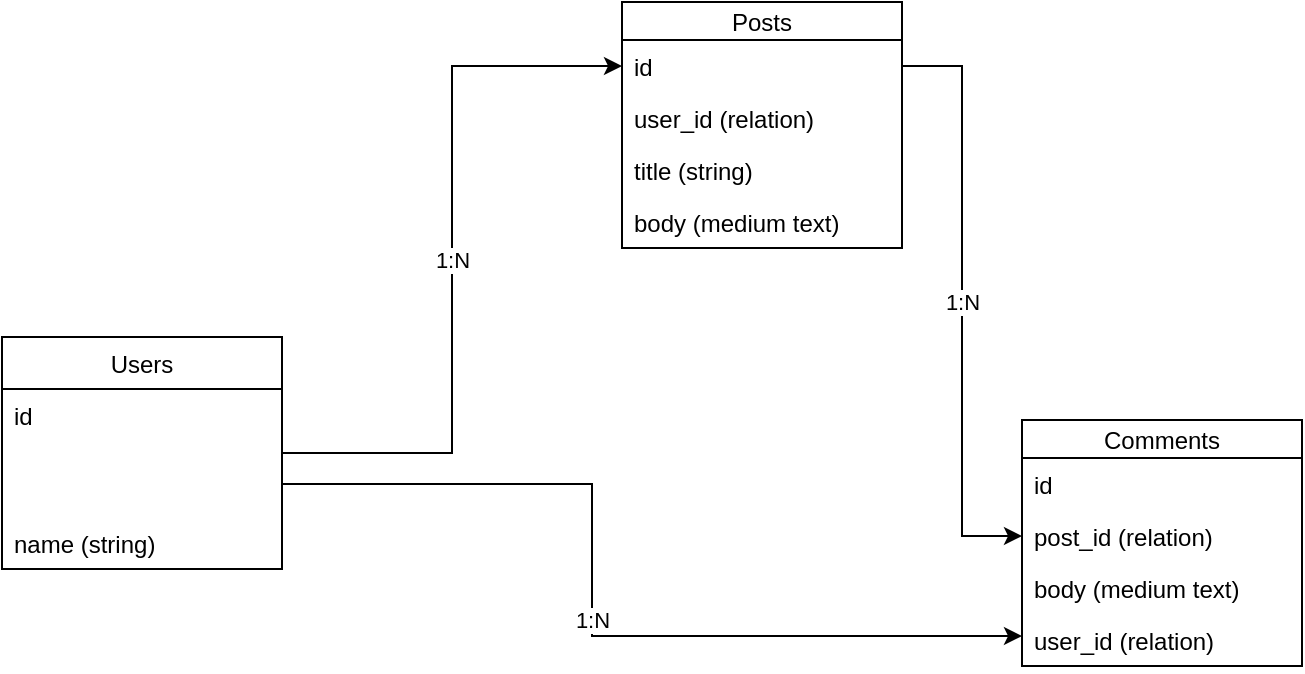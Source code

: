 <mxfile version="11.1.4" type="device"><diagram id="kGFo6OekWnRTniDnXxb_" name="Page-1"><mxGraphModel dx="1355" dy="827" grid="1" gridSize="10" guides="1" tooltips="1" connect="1" arrows="1" fold="1" page="1" pageScale="1" pageWidth="827" pageHeight="1169" math="0" shadow="0"><root><mxCell id="0"/><mxCell id="1" parent="0"/><mxCell id="Ds0DkX3vLV0cCHFhq_5T-1" value="Users" style="swimlane;fontStyle=0;childLayout=stackLayout;horizontal=1;startSize=26;fillColor=none;horizontalStack=0;resizeParent=1;resizeParentMax=0;resizeLast=0;collapsible=1;marginBottom=0;" vertex="1" parent="1"><mxGeometry x="100" y="456.5" width="140" height="116" as="geometry"/></mxCell><mxCell id="Ds0DkX3vLV0cCHFhq_5T-2" value="id" style="text;strokeColor=none;fillColor=none;align=left;verticalAlign=top;spacingLeft=4;spacingRight=4;overflow=hidden;rotatable=0;points=[[0,0.5],[1,0.5]];portConstraint=eastwest;" vertex="1" parent="Ds0DkX3vLV0cCHFhq_5T-1"><mxGeometry y="26" width="140" height="64" as="geometry"/></mxCell><mxCell id="Ds0DkX3vLV0cCHFhq_5T-4" value="name (string)" style="text;strokeColor=none;fillColor=none;align=left;verticalAlign=top;spacingLeft=4;spacingRight=4;overflow=hidden;rotatable=0;points=[[0,0.5],[1,0.5]];portConstraint=eastwest;" vertex="1" parent="Ds0DkX3vLV0cCHFhq_5T-1"><mxGeometry y="90" width="140" height="26" as="geometry"/></mxCell><mxCell id="Ds0DkX3vLV0cCHFhq_5T-8" value="Posts" style="swimlane;fontStyle=0;childLayout=stackLayout;horizontal=1;startSize=19;fillColor=none;horizontalStack=0;resizeParent=1;resizeParentMax=0;resizeLast=0;collapsible=1;marginBottom=0;" vertex="1" parent="1"><mxGeometry x="410" y="289" width="140" height="123" as="geometry"/></mxCell><mxCell id="Ds0DkX3vLV0cCHFhq_5T-9" value="id" style="text;strokeColor=none;fillColor=none;align=left;verticalAlign=top;spacingLeft=4;spacingRight=4;overflow=hidden;rotatable=0;points=[[0,0.5],[1,0.5]];portConstraint=eastwest;" vertex="1" parent="Ds0DkX3vLV0cCHFhq_5T-8"><mxGeometry y="19" width="140" height="26" as="geometry"/></mxCell><mxCell id="Ds0DkX3vLV0cCHFhq_5T-10" value="user_id (relation)" style="text;strokeColor=none;fillColor=none;align=left;verticalAlign=top;spacingLeft=4;spacingRight=4;overflow=hidden;rotatable=0;points=[[0,0.5],[1,0.5]];portConstraint=eastwest;" vertex="1" parent="Ds0DkX3vLV0cCHFhq_5T-8"><mxGeometry y="45" width="140" height="26" as="geometry"/></mxCell><mxCell id="Ds0DkX3vLV0cCHFhq_5T-11" value="title (string)" style="text;strokeColor=none;fillColor=none;align=left;verticalAlign=top;spacingLeft=4;spacingRight=4;overflow=hidden;rotatable=0;points=[[0,0.5],[1,0.5]];portConstraint=eastwest;" vertex="1" parent="Ds0DkX3vLV0cCHFhq_5T-8"><mxGeometry y="71" width="140" height="26" as="geometry"/></mxCell><mxCell id="Ds0DkX3vLV0cCHFhq_5T-12" value="body (medium text)" style="text;strokeColor=none;fillColor=none;align=left;verticalAlign=top;spacingLeft=4;spacingRight=4;overflow=hidden;rotatable=0;points=[[0,0.5],[1,0.5]];portConstraint=eastwest;" vertex="1" parent="Ds0DkX3vLV0cCHFhq_5T-8"><mxGeometry y="97" width="140" height="26" as="geometry"/></mxCell><mxCell id="Ds0DkX3vLV0cCHFhq_5T-13" value="1:N" style="edgeStyle=orthogonalEdgeStyle;rounded=0;orthogonalLoop=1;jettySize=auto;html=1;" edge="1" parent="1" source="Ds0DkX3vLV0cCHFhq_5T-2" target="Ds0DkX3vLV0cCHFhq_5T-9"><mxGeometry relative="1" as="geometry"/></mxCell><mxCell id="Ds0DkX3vLV0cCHFhq_5T-15" value="Comments" style="swimlane;fontStyle=0;childLayout=stackLayout;horizontal=1;startSize=19;fillColor=none;horizontalStack=0;resizeParent=1;resizeParentMax=0;resizeLast=0;collapsible=1;marginBottom=0;" vertex="1" parent="1"><mxGeometry x="610" y="498" width="140" height="123" as="geometry"/></mxCell><mxCell id="Ds0DkX3vLV0cCHFhq_5T-16" value="id" style="text;strokeColor=none;fillColor=none;align=left;verticalAlign=top;spacingLeft=4;spacingRight=4;overflow=hidden;rotatable=0;points=[[0,0.5],[1,0.5]];portConstraint=eastwest;" vertex="1" parent="Ds0DkX3vLV0cCHFhq_5T-15"><mxGeometry y="19" width="140" height="26" as="geometry"/></mxCell><mxCell id="Ds0DkX3vLV0cCHFhq_5T-17" value="post_id (relation)" style="text;strokeColor=none;fillColor=none;align=left;verticalAlign=top;spacingLeft=4;spacingRight=4;overflow=hidden;rotatable=0;points=[[0,0.5],[1,0.5]];portConstraint=eastwest;" vertex="1" parent="Ds0DkX3vLV0cCHFhq_5T-15"><mxGeometry y="45" width="140" height="26" as="geometry"/></mxCell><mxCell id="Ds0DkX3vLV0cCHFhq_5T-19" value="body (medium text)" style="text;strokeColor=none;fillColor=none;align=left;verticalAlign=top;spacingLeft=4;spacingRight=4;overflow=hidden;rotatable=0;points=[[0,0.5],[1,0.5]];portConstraint=eastwest;" vertex="1" parent="Ds0DkX3vLV0cCHFhq_5T-15"><mxGeometry y="71" width="140" height="26" as="geometry"/></mxCell><mxCell id="Ds0DkX3vLV0cCHFhq_5T-20" value="user_id (relation)" style="text;strokeColor=none;fillColor=none;align=left;verticalAlign=top;spacingLeft=4;spacingRight=4;overflow=hidden;rotatable=0;points=[[0,0.5],[1,0.5]];portConstraint=eastwest;" vertex="1" parent="Ds0DkX3vLV0cCHFhq_5T-15"><mxGeometry y="97" width="140" height="26" as="geometry"/></mxCell><mxCell id="Ds0DkX3vLV0cCHFhq_5T-21" value="1:N" style="edgeStyle=orthogonalEdgeStyle;rounded=0;orthogonalLoop=1;jettySize=auto;html=1;" edge="1" parent="1" source="Ds0DkX3vLV0cCHFhq_5T-9" target="Ds0DkX3vLV0cCHFhq_5T-17"><mxGeometry relative="1" as="geometry"/></mxCell><mxCell id="Ds0DkX3vLV0cCHFhq_5T-22" value="1:N" style="edgeStyle=orthogonalEdgeStyle;rounded=0;orthogonalLoop=1;jettySize=auto;html=1;" edge="1" parent="1" source="Ds0DkX3vLV0cCHFhq_5T-2" target="Ds0DkX3vLV0cCHFhq_5T-20"><mxGeometry relative="1" as="geometry"><Array as="points"><mxPoint x="395" y="530"/><mxPoint x="395" y="606"/></Array></mxGeometry></mxCell></root></mxGraphModel></diagram></mxfile>